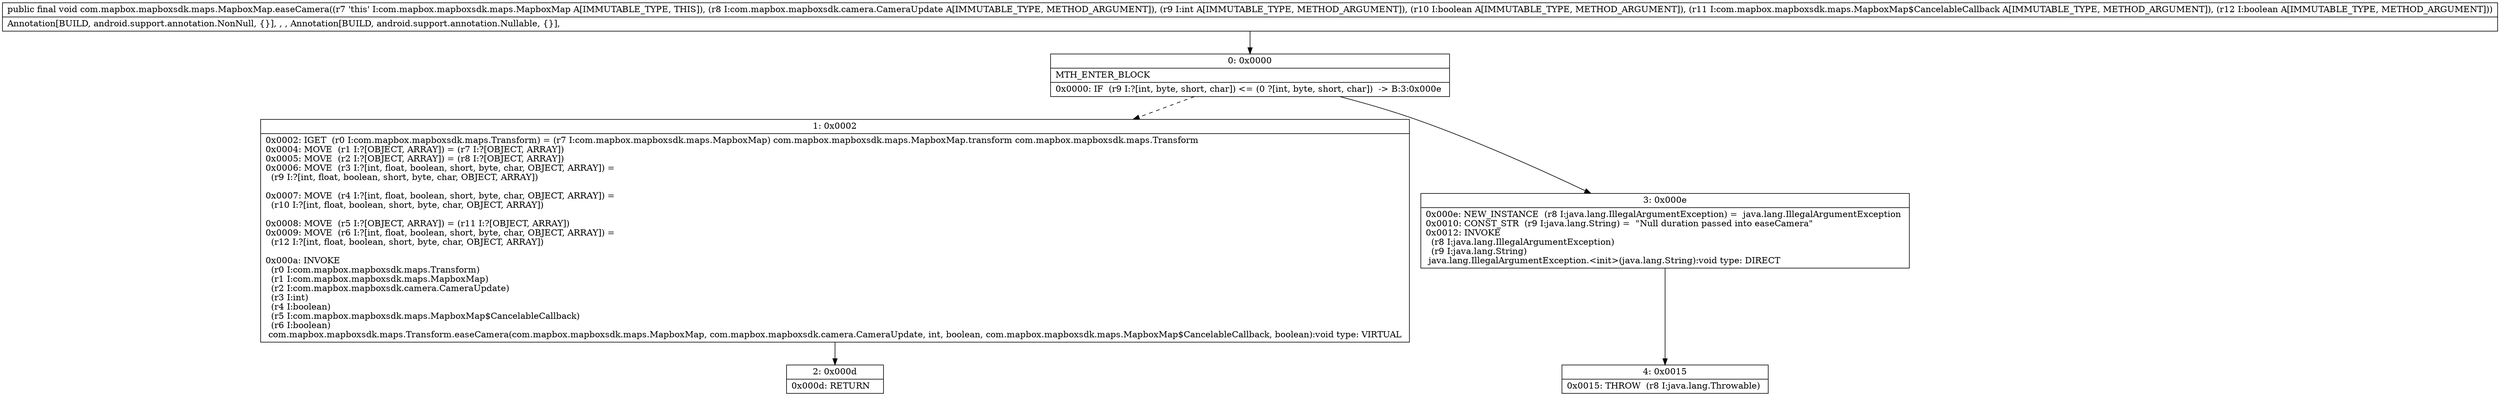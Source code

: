 digraph "CFG forcom.mapbox.mapboxsdk.maps.MapboxMap.easeCamera(Lcom\/mapbox\/mapboxsdk\/camera\/CameraUpdate;IZLcom\/mapbox\/mapboxsdk\/maps\/MapboxMap$CancelableCallback;Z)V" {
Node_0 [shape=record,label="{0\:\ 0x0000|MTH_ENTER_BLOCK\l|0x0000: IF  (r9 I:?[int, byte, short, char]) \<= (0 ?[int, byte, short, char])  \-\> B:3:0x000e \l}"];
Node_1 [shape=record,label="{1\:\ 0x0002|0x0002: IGET  (r0 I:com.mapbox.mapboxsdk.maps.Transform) = (r7 I:com.mapbox.mapboxsdk.maps.MapboxMap) com.mapbox.mapboxsdk.maps.MapboxMap.transform com.mapbox.mapboxsdk.maps.Transform \l0x0004: MOVE  (r1 I:?[OBJECT, ARRAY]) = (r7 I:?[OBJECT, ARRAY]) \l0x0005: MOVE  (r2 I:?[OBJECT, ARRAY]) = (r8 I:?[OBJECT, ARRAY]) \l0x0006: MOVE  (r3 I:?[int, float, boolean, short, byte, char, OBJECT, ARRAY]) = \l  (r9 I:?[int, float, boolean, short, byte, char, OBJECT, ARRAY])\l \l0x0007: MOVE  (r4 I:?[int, float, boolean, short, byte, char, OBJECT, ARRAY]) = \l  (r10 I:?[int, float, boolean, short, byte, char, OBJECT, ARRAY])\l \l0x0008: MOVE  (r5 I:?[OBJECT, ARRAY]) = (r11 I:?[OBJECT, ARRAY]) \l0x0009: MOVE  (r6 I:?[int, float, boolean, short, byte, char, OBJECT, ARRAY]) = \l  (r12 I:?[int, float, boolean, short, byte, char, OBJECT, ARRAY])\l \l0x000a: INVOKE  \l  (r0 I:com.mapbox.mapboxsdk.maps.Transform)\l  (r1 I:com.mapbox.mapboxsdk.maps.MapboxMap)\l  (r2 I:com.mapbox.mapboxsdk.camera.CameraUpdate)\l  (r3 I:int)\l  (r4 I:boolean)\l  (r5 I:com.mapbox.mapboxsdk.maps.MapboxMap$CancelableCallback)\l  (r6 I:boolean)\l com.mapbox.mapboxsdk.maps.Transform.easeCamera(com.mapbox.mapboxsdk.maps.MapboxMap, com.mapbox.mapboxsdk.camera.CameraUpdate, int, boolean, com.mapbox.mapboxsdk.maps.MapboxMap$CancelableCallback, boolean):void type: VIRTUAL \l}"];
Node_2 [shape=record,label="{2\:\ 0x000d|0x000d: RETURN   \l}"];
Node_3 [shape=record,label="{3\:\ 0x000e|0x000e: NEW_INSTANCE  (r8 I:java.lang.IllegalArgumentException) =  java.lang.IllegalArgumentException \l0x0010: CONST_STR  (r9 I:java.lang.String) =  \"Null duration passed into easeCamera\" \l0x0012: INVOKE  \l  (r8 I:java.lang.IllegalArgumentException)\l  (r9 I:java.lang.String)\l java.lang.IllegalArgumentException.\<init\>(java.lang.String):void type: DIRECT \l}"];
Node_4 [shape=record,label="{4\:\ 0x0015|0x0015: THROW  (r8 I:java.lang.Throwable) \l}"];
MethodNode[shape=record,label="{public final void com.mapbox.mapboxsdk.maps.MapboxMap.easeCamera((r7 'this' I:com.mapbox.mapboxsdk.maps.MapboxMap A[IMMUTABLE_TYPE, THIS]), (r8 I:com.mapbox.mapboxsdk.camera.CameraUpdate A[IMMUTABLE_TYPE, METHOD_ARGUMENT]), (r9 I:int A[IMMUTABLE_TYPE, METHOD_ARGUMENT]), (r10 I:boolean A[IMMUTABLE_TYPE, METHOD_ARGUMENT]), (r11 I:com.mapbox.mapboxsdk.maps.MapboxMap$CancelableCallback A[IMMUTABLE_TYPE, METHOD_ARGUMENT]), (r12 I:boolean A[IMMUTABLE_TYPE, METHOD_ARGUMENT]))  | Annotation[BUILD, android.support.annotation.NonNull, \{\}], , , Annotation[BUILD, android.support.annotation.Nullable, \{\}], \l}"];
MethodNode -> Node_0;
Node_0 -> Node_1[style=dashed];
Node_0 -> Node_3;
Node_1 -> Node_2;
Node_3 -> Node_4;
}

